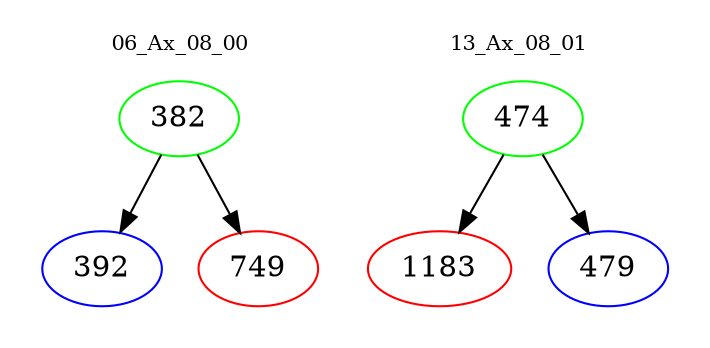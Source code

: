 digraph{
subgraph cluster_0 {
color = white
label = "06_Ax_08_00";
fontsize=10;
T0_382 [label="382", color="green"]
T0_382 -> T0_392 [color="black"]
T0_392 [label="392", color="blue"]
T0_382 -> T0_749 [color="black"]
T0_749 [label="749", color="red"]
}
subgraph cluster_1 {
color = white
label = "13_Ax_08_01";
fontsize=10;
T1_474 [label="474", color="green"]
T1_474 -> T1_1183 [color="black"]
T1_1183 [label="1183", color="red"]
T1_474 -> T1_479 [color="black"]
T1_479 [label="479", color="blue"]
}
}
